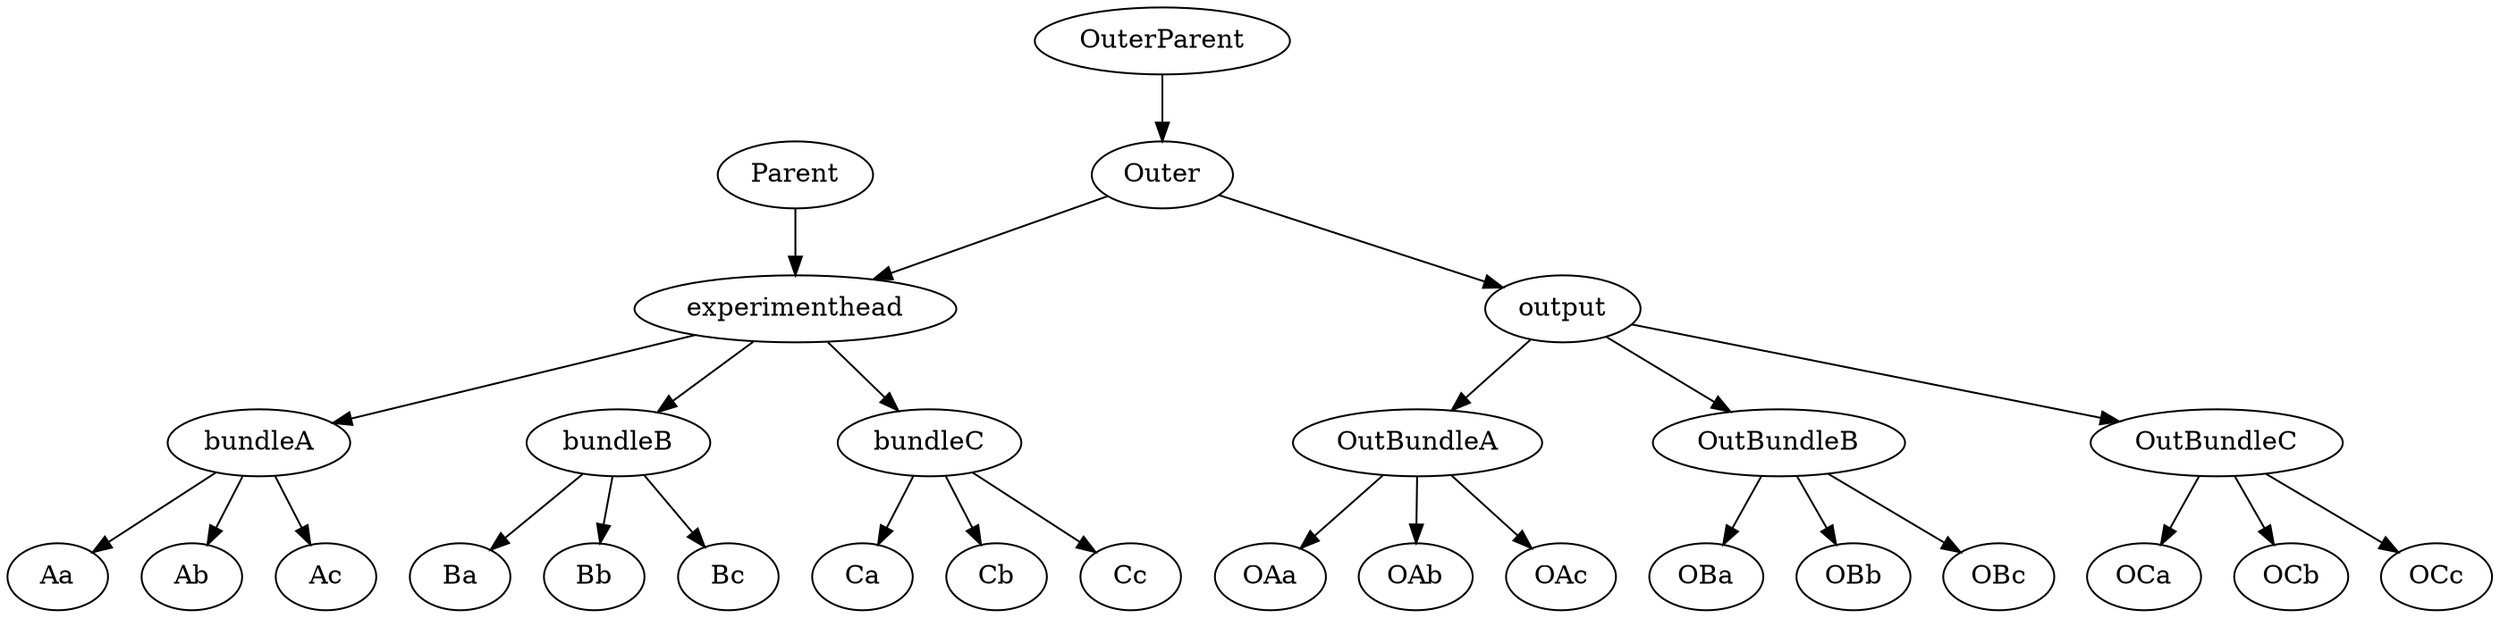 digraph
{
	Parent -> experimenthead

	OuterParent->Outer

	Outer -> experimenthead
	
	Outer->output
	output->{OutBundleA, OutBundleB, OutBundleC}
	OutBundleA->{OAa, OAb, OAc}
	OutBundleB->{OBa, OBb, OBc}
	OutBundleC->{OCa, OCb, OCc}	
	
	experimenthead->bundleA
	experimenthead->bundleB
	experimenthead->bundleC


	bundleA->{Aa, Ab, Ac}
	bundleB->{Ba, Bb, Bc}
	bundleC->{Ca, Cb, Cc}


}



